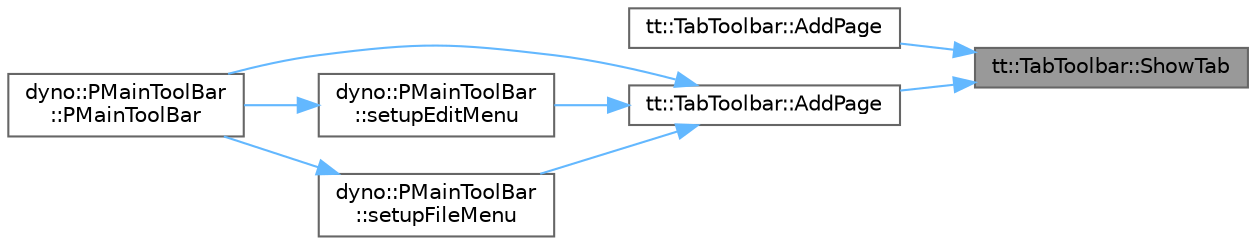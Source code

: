 digraph "tt::TabToolbar::ShowTab"
{
 // LATEX_PDF_SIZE
  bgcolor="transparent";
  edge [fontname=Helvetica,fontsize=10,labelfontname=Helvetica,labelfontsize=10];
  node [fontname=Helvetica,fontsize=10,shape=box,height=0.2,width=0.4];
  rankdir="RL";
  Node1 [id="Node000001",label="tt::TabToolbar::ShowTab",height=0.2,width=0.4,color="gray40", fillcolor="grey60", style="filled", fontcolor="black",tooltip=" "];
  Node1 -> Node2 [id="edge1_Node000001_Node000002",dir="back",color="steelblue1",style="solid",tooltip=" "];
  Node2 [id="Node000002",label="tt::TabToolbar::AddPage",height=0.2,width=0.4,color="grey40", fillcolor="white", style="filled",URL="$classtt_1_1_tab_toolbar.html#a837ea7deaba4779f0d11a6a473c855ee",tooltip=" "];
  Node1 -> Node3 [id="edge2_Node000001_Node000003",dir="back",color="steelblue1",style="solid",tooltip=" "];
  Node3 [id="Node000003",label="tt::TabToolbar::AddPage",height=0.2,width=0.4,color="grey40", fillcolor="white", style="filled",URL="$classtt_1_1_tab_toolbar.html#a8921574120d95c3f4830405a349d13a8",tooltip=" "];
  Node3 -> Node4 [id="edge3_Node000003_Node000004",dir="back",color="steelblue1",style="solid",tooltip=" "];
  Node4 [id="Node000004",label="dyno::PMainToolBar\l::PMainToolBar",height=0.2,width=0.4,color="grey40", fillcolor="white", style="filled",URL="$classdyno_1_1_p_main_tool_bar.html#adee3023c68d27dd51b618ce77de2e169",tooltip=" "];
  Node3 -> Node5 [id="edge4_Node000003_Node000005",dir="back",color="steelblue1",style="solid",tooltip=" "];
  Node5 [id="Node000005",label="dyno::PMainToolBar\l::setupEditMenu",height=0.2,width=0.4,color="grey40", fillcolor="white", style="filled",URL="$classdyno_1_1_p_main_tool_bar.html#aecfcac7d60e793402f40687371224ed4",tooltip=" "];
  Node5 -> Node4 [id="edge5_Node000005_Node000004",dir="back",color="steelblue1",style="solid",tooltip=" "];
  Node3 -> Node6 [id="edge6_Node000003_Node000006",dir="back",color="steelblue1",style="solid",tooltip=" "];
  Node6 [id="Node000006",label="dyno::PMainToolBar\l::setupFileMenu",height=0.2,width=0.4,color="grey40", fillcolor="white", style="filled",URL="$classdyno_1_1_p_main_tool_bar.html#a6b53ba64787d2d933c003265365b6fe7",tooltip=" "];
  Node6 -> Node4 [id="edge7_Node000006_Node000004",dir="back",color="steelblue1",style="solid",tooltip=" "];
}
